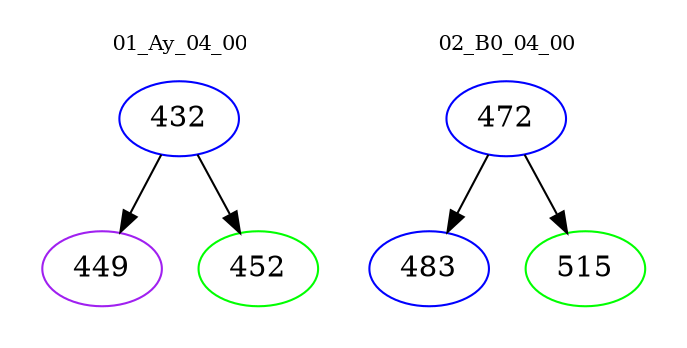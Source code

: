 digraph{
subgraph cluster_0 {
color = white
label = "01_Ay_04_00";
fontsize=10;
T0_432 [label="432", color="blue"]
T0_432 -> T0_449 [color="black"]
T0_449 [label="449", color="purple"]
T0_432 -> T0_452 [color="black"]
T0_452 [label="452", color="green"]
}
subgraph cluster_1 {
color = white
label = "02_B0_04_00";
fontsize=10;
T1_472 [label="472", color="blue"]
T1_472 -> T1_483 [color="black"]
T1_483 [label="483", color="blue"]
T1_472 -> T1_515 [color="black"]
T1_515 [label="515", color="green"]
}
}
